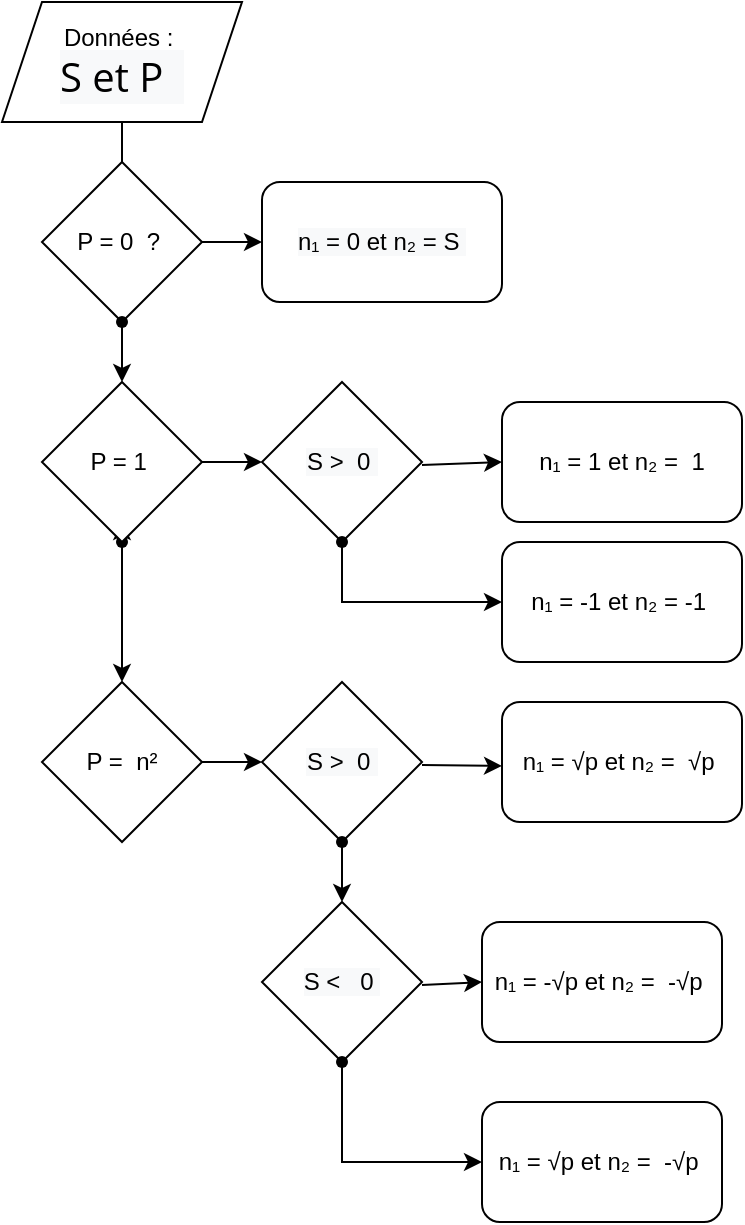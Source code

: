 <mxfile version="21.6.8" type="github">
  <diagram name="Page-1" id="oXkhcKXqqHTmxrn9fmlG">
    <mxGraphModel dx="719" dy="648" grid="1" gridSize="10" guides="1" tooltips="1" connect="1" arrows="1" fold="1" page="1" pageScale="1" pageWidth="827" pageHeight="1169" math="0" shadow="0">
      <root>
        <mxCell id="0" />
        <mxCell id="1" parent="0" />
        <mxCell id="xhGbVaQIMAE0yXhCrkGo-1" value="Données :&amp;nbsp;&lt;br style=&quot;box-sizing: content-box; -webkit-font-smoothing: antialiased; font-family: &amp;quot;Open Sans&amp;quot;, &amp;quot;VP Default&amp;quot;; font-size: 20px; background-color: rgb(248, 249, 250);&quot;&gt;&lt;span style=&quot;font-family: &amp;quot;Open Sans&amp;quot;, &amp;quot;VP Default&amp;quot;; font-size: 20px; background-color: rgb(248, 249, 250);&quot;&gt;S et P&amp;nbsp;&amp;nbsp;&lt;/span&gt;" style="shape=parallelogram;perimeter=parallelogramPerimeter;whiteSpace=wrap;html=1;fixedSize=1;" vertex="1" parent="1">
          <mxGeometry x="350" y="410" width="120" height="60" as="geometry" />
        </mxCell>
        <mxCell id="xhGbVaQIMAE0yXhCrkGo-2" value="" style="endArrow=classic;html=1;rounded=0;exitX=0.5;exitY=1;exitDx=0;exitDy=0;" edge="1" parent="1" source="xhGbVaQIMAE0yXhCrkGo-1">
          <mxGeometry width="50" height="50" relative="1" as="geometry">
            <mxPoint x="390" y="460" as="sourcePoint" />
            <mxPoint x="410" y="510" as="targetPoint" />
          </mxGeometry>
        </mxCell>
        <mxCell id="xhGbVaQIMAE0yXhCrkGo-3" value="P = 0&amp;nbsp; ?&amp;nbsp;" style="rhombus;whiteSpace=wrap;html=1;" vertex="1" parent="1">
          <mxGeometry x="370" y="490" width="80" height="80" as="geometry" />
        </mxCell>
        <mxCell id="xhGbVaQIMAE0yXhCrkGo-4" value="" style="endArrow=classic;html=1;rounded=0;exitDx=0;exitDy=0;" edge="1" parent="1" source="xhGbVaQIMAE0yXhCrkGo-7">
          <mxGeometry width="50" height="50" relative="1" as="geometry">
            <mxPoint x="400" y="710" as="sourcePoint" />
            <mxPoint x="410" y="670" as="targetPoint" />
          </mxGeometry>
        </mxCell>
        <mxCell id="xhGbVaQIMAE0yXhCrkGo-5" value="" style="endArrow=classic;html=1;rounded=0;exitX=1;exitY=0.5;exitDx=0;exitDy=0;" edge="1" parent="1" source="xhGbVaQIMAE0yXhCrkGo-3" target="xhGbVaQIMAE0yXhCrkGo-6">
          <mxGeometry width="50" height="50" relative="1" as="geometry">
            <mxPoint x="390" y="650" as="sourcePoint" />
            <mxPoint x="600" y="540" as="targetPoint" />
          </mxGeometry>
        </mxCell>
        <mxCell id="xhGbVaQIMAE0yXhCrkGo-6" value="&lt;span style=&quot;color: rgb(0, 0, 0); font-family: Helvetica, &amp;quot;VP Default&amp;quot;; font-size: 12px; font-style: normal; font-variant-ligatures: normal; font-variant-caps: normal; font-weight: 400; letter-spacing: normal; orphans: 2; text-align: center; text-indent: 0px; text-transform: none; widows: 2; word-spacing: 0px; -webkit-text-stroke-width: 0px; background-color: rgb(248, 249, 250); text-decoration-thickness: initial; text-decoration-style: initial; text-decoration-color: initial; float: none; display: inline !important;&quot;&gt;n₁ = 0 et n₂ = S&amp;nbsp;&lt;/span&gt;" style="rounded=1;whiteSpace=wrap;html=1;" vertex="1" parent="1">
          <mxGeometry x="480" y="500" width="120" height="60" as="geometry" />
        </mxCell>
        <mxCell id="xhGbVaQIMAE0yXhCrkGo-8" value="" style="endArrow=classic;html=1;rounded=0;exitX=1;exitY=0.5;exitDx=0;exitDy=0;" edge="1" parent="1" source="xhGbVaQIMAE0yXhCrkGo-7" target="xhGbVaQIMAE0yXhCrkGo-9">
          <mxGeometry width="50" height="50" relative="1" as="geometry">
            <mxPoint x="520" y="650" as="sourcePoint" />
            <mxPoint x="520" y="710" as="targetPoint" />
          </mxGeometry>
        </mxCell>
        <mxCell id="xhGbVaQIMAE0yXhCrkGo-9" value="&lt;meta charset=&quot;utf-8&quot;&gt;&lt;span style=&quot;color: rgb(0, 0, 0); font-family: Helvetica, &amp;quot;VP Default&amp;quot;; font-size: 12px; font-style: normal; font-variant-ligatures: normal; font-variant-caps: normal; font-weight: 400; letter-spacing: normal; orphans: 2; text-align: center; text-indent: 0px; text-transform: none; widows: 2; word-spacing: 0px; -webkit-text-stroke-width: 0px; background-color: rgb(248, 249, 250); text-decoration-thickness: initial; text-decoration-style: initial; text-decoration-color: initial; float: none; display: inline !important;&quot;&gt;S &amp;gt;&amp;nbsp; 0&amp;nbsp;&lt;/span&gt;" style="rhombus;whiteSpace=wrap;html=1;" vertex="1" parent="1">
          <mxGeometry x="480" y="600" width="80" height="80" as="geometry" />
        </mxCell>
        <mxCell id="xhGbVaQIMAE0yXhCrkGo-10" value="" style="shape=waypoint;sketch=0;fillStyle=solid;size=6;pointerEvents=1;points=[];fillColor=none;resizable=0;rotatable=0;perimeter=centerPerimeter;snapToPoint=1;" vertex="1" parent="1">
          <mxGeometry x="510" y="670" width="20" height="20" as="geometry" />
        </mxCell>
        <mxCell id="xhGbVaQIMAE0yXhCrkGo-13" value="" style="endArrow=classic;html=1;rounded=0;exitDx=0;exitDy=0;" edge="1" parent="1" source="xhGbVaQIMAE0yXhCrkGo-18">
          <mxGeometry width="50" height="50" relative="1" as="geometry">
            <mxPoint x="410" y="750" as="sourcePoint" />
            <mxPoint x="409.5" y="825" as="targetPoint" />
            <Array as="points">
              <mxPoint x="410" y="800" />
            </Array>
          </mxGeometry>
        </mxCell>
        <mxCell id="xhGbVaQIMAE0yXhCrkGo-14" value="n₁ = 1 et n₂ =&amp;nbsp; 1" style="rounded=1;whiteSpace=wrap;html=1;" vertex="1" parent="1">
          <mxGeometry x="600" y="610" width="120" height="60" as="geometry" />
        </mxCell>
        <mxCell id="xhGbVaQIMAE0yXhCrkGo-15" value="" style="endArrow=classic;html=1;rounded=0;exitX=1;exitY=0.5;exitDx=0;exitDy=0;entryX=0;entryY=0.5;entryDx=0;entryDy=0;" edge="1" parent="1" target="xhGbVaQIMAE0yXhCrkGo-14">
          <mxGeometry width="50" height="50" relative="1" as="geometry">
            <mxPoint x="560" y="641.5" as="sourcePoint" />
            <mxPoint x="600" y="650" as="targetPoint" />
          </mxGeometry>
        </mxCell>
        <mxCell id="xhGbVaQIMAE0yXhCrkGo-16" value="n₁ = -1 et n₂ = -1&amp;nbsp;" style="rounded=1;whiteSpace=wrap;html=1;" vertex="1" parent="1">
          <mxGeometry x="600" y="680" width="120" height="60" as="geometry" />
        </mxCell>
        <mxCell id="xhGbVaQIMAE0yXhCrkGo-17" value="" style="endArrow=classic;html=1;rounded=0;exitX=1;exitY=0.5;exitDx=0;exitDy=0;entryX=0;entryY=0.5;entryDx=0;entryDy=0;" edge="1" parent="1" target="xhGbVaQIMAE0yXhCrkGo-16">
          <mxGeometry width="50" height="50" relative="1" as="geometry">
            <mxPoint x="520" y="681.5" as="sourcePoint" />
            <mxPoint x="610" y="678.5" as="targetPoint" />
            <Array as="points">
              <mxPoint x="520" y="710" />
            </Array>
          </mxGeometry>
        </mxCell>
        <mxCell id="xhGbVaQIMAE0yXhCrkGo-19" value="" style="shape=waypoint;sketch=0;fillStyle=solid;size=6;pointerEvents=1;points=[];fillColor=none;resizable=0;rotatable=0;perimeter=centerPerimeter;snapToPoint=1;" vertex="1" parent="1">
          <mxGeometry x="400" y="670" width="20" height="20" as="geometry" />
        </mxCell>
        <mxCell id="xhGbVaQIMAE0yXhCrkGo-21" value="" style="endArrow=classic;html=1;rounded=0;exitX=1;exitY=0.5;exitDx=0;exitDy=0;" edge="1" parent="1" target="xhGbVaQIMAE0yXhCrkGo-22" source="xhGbVaQIMAE0yXhCrkGo-18">
          <mxGeometry width="50" height="50" relative="1" as="geometry">
            <mxPoint x="450" y="860" as="sourcePoint" />
            <mxPoint x="520" y="900" as="targetPoint" />
          </mxGeometry>
        </mxCell>
        <mxCell id="xhGbVaQIMAE0yXhCrkGo-22" value="&lt;meta charset=&quot;utf-8&quot;&gt;&lt;span style=&quot;color: rgb(0, 0, 0); font-family: Helvetica, &amp;quot;VP Default&amp;quot;; font-size: 12px; font-style: normal; font-variant-ligatures: normal; font-variant-caps: normal; font-weight: 400; letter-spacing: normal; orphans: 2; text-align: center; text-indent: 0px; text-transform: none; widows: 2; word-spacing: 0px; -webkit-text-stroke-width: 0px; background-color: rgb(248, 249, 250); text-decoration-thickness: initial; text-decoration-style: initial; text-decoration-color: initial; float: none; display: inline !important;&quot;&gt;S &amp;gt;&amp;nbsp; 0&amp;nbsp;&lt;/span&gt;" style="rhombus;whiteSpace=wrap;html=1;" vertex="1" parent="1">
          <mxGeometry x="480" y="750" width="80" height="80" as="geometry" />
        </mxCell>
        <mxCell id="xhGbVaQIMAE0yXhCrkGo-23" value="" style="shape=waypoint;sketch=0;fillStyle=solid;size=6;pointerEvents=1;points=[];fillColor=none;resizable=0;rotatable=0;perimeter=centerPerimeter;snapToPoint=1;" vertex="1" parent="1">
          <mxGeometry x="510" y="820" width="20" height="20" as="geometry" />
        </mxCell>
        <mxCell id="xhGbVaQIMAE0yXhCrkGo-24" value="n₁ = √p et n₂ =&amp;nbsp; √p&amp;nbsp;" style="rounded=1;whiteSpace=wrap;html=1;" vertex="1" parent="1">
          <mxGeometry x="600" y="760" width="120" height="60" as="geometry" />
        </mxCell>
        <mxCell id="xhGbVaQIMAE0yXhCrkGo-25" value="" style="endArrow=classic;html=1;rounded=0;exitX=1;exitY=0.5;exitDx=0;exitDy=0;" edge="1" parent="1">
          <mxGeometry width="50" height="50" relative="1" as="geometry">
            <mxPoint x="560" y="791.5" as="sourcePoint" />
            <mxPoint x="600" y="792" as="targetPoint" />
          </mxGeometry>
        </mxCell>
        <mxCell id="xhGbVaQIMAE0yXhCrkGo-26" value="n₁ = -√p et n₂ =&amp;nbsp; -√p&amp;nbsp;" style="rounded=1;whiteSpace=wrap;html=1;" vertex="1" parent="1">
          <mxGeometry x="590" y="870" width="120" height="60" as="geometry" />
        </mxCell>
        <mxCell id="xhGbVaQIMAE0yXhCrkGo-34" value="&lt;span style=&quot;color: rgb(0, 0, 0); font-family: Helvetica, &amp;quot;VP Default&amp;quot;; font-size: 12px; font-style: normal; font-variant-ligatures: normal; font-variant-caps: normal; font-weight: 400; letter-spacing: normal; orphans: 2; text-align: center; text-indent: 0px; text-transform: none; widows: 2; word-spacing: 0px; -webkit-text-stroke-width: 0px; background-color: rgb(248, 249, 250); text-decoration-thickness: initial; text-decoration-style: initial; text-decoration-color: initial; float: none; display: inline !important;&quot;&gt;S &amp;lt;&amp;nbsp;&amp;nbsp; 0&amp;nbsp;&lt;/span&gt;" style="rhombus;whiteSpace=wrap;html=1;" vertex="1" parent="1">
          <mxGeometry x="480" y="860" width="80" height="80" as="geometry" />
        </mxCell>
        <mxCell id="xhGbVaQIMAE0yXhCrkGo-35" value="" style="shape=waypoint;sketch=0;fillStyle=solid;size=6;pointerEvents=1;points=[];fillColor=none;resizable=0;rotatable=0;perimeter=centerPerimeter;snapToPoint=1;" vertex="1" parent="1">
          <mxGeometry x="510" y="930" width="20" height="20" as="geometry" />
        </mxCell>
        <mxCell id="xhGbVaQIMAE0yXhCrkGo-36" value="n₁ = √p et n₂ =&amp;nbsp; -√p&amp;nbsp;" style="rounded=1;whiteSpace=wrap;html=1;" vertex="1" parent="1">
          <mxGeometry x="590" y="960" width="120" height="60" as="geometry" />
        </mxCell>
        <mxCell id="xhGbVaQIMAE0yXhCrkGo-37" value="" style="endArrow=classic;html=1;rounded=0;exitX=1;exitY=0.5;exitDx=0;exitDy=0;entryX=0.5;entryY=0;entryDx=0;entryDy=0;" edge="1" parent="1" target="xhGbVaQIMAE0yXhCrkGo-34">
          <mxGeometry width="50" height="50" relative="1" as="geometry">
            <mxPoint x="520" y="830" as="sourcePoint" />
            <mxPoint x="530" y="880" as="targetPoint" />
          </mxGeometry>
        </mxCell>
        <mxCell id="xhGbVaQIMAE0yXhCrkGo-38" value="" style="endArrow=classic;html=1;rounded=0;exitX=1;exitY=0.5;exitDx=0;exitDy=0;entryX=0;entryY=0.5;entryDx=0;entryDy=0;" edge="1" parent="1" target="xhGbVaQIMAE0yXhCrkGo-26">
          <mxGeometry width="50" height="50" relative="1" as="geometry">
            <mxPoint x="560" y="901.5" as="sourcePoint" />
            <mxPoint x="650" y="898.5" as="targetPoint" />
          </mxGeometry>
        </mxCell>
        <mxCell id="xhGbVaQIMAE0yXhCrkGo-39" value="" style="endArrow=classic;html=1;rounded=0;exitX=1;exitY=0.5;exitDx=0;exitDy=0;entryX=0;entryY=0.5;entryDx=0;entryDy=0;" edge="1" parent="1" target="xhGbVaQIMAE0yXhCrkGo-36">
          <mxGeometry width="50" height="50" relative="1" as="geometry">
            <mxPoint x="520" y="941.5" as="sourcePoint" />
            <mxPoint x="610" y="938.5" as="targetPoint" />
            <Array as="points">
              <mxPoint x="520" y="990" />
            </Array>
          </mxGeometry>
        </mxCell>
        <mxCell id="xhGbVaQIMAE0yXhCrkGo-7" value="P = 1&amp;nbsp;" style="rhombus;whiteSpace=wrap;html=1;" vertex="1" parent="1">
          <mxGeometry x="370" y="600" width="80" height="80" as="geometry" />
        </mxCell>
        <mxCell id="xhGbVaQIMAE0yXhCrkGo-46" value="" style="endArrow=classic;html=1;rounded=0;exitDx=0;exitDy=0;entryX=0.5;entryY=0;entryDx=0;entryDy=0;" edge="1" parent="1" source="xhGbVaQIMAE0yXhCrkGo-47" target="xhGbVaQIMAE0yXhCrkGo-7">
          <mxGeometry width="50" height="50" relative="1" as="geometry">
            <mxPoint x="400" y="550" as="sourcePoint" />
            <mxPoint x="450" y="500" as="targetPoint" />
          </mxGeometry>
        </mxCell>
        <mxCell id="xhGbVaQIMAE0yXhCrkGo-48" value="" style="endArrow=classic;html=1;rounded=0;exitX=0.5;exitY=1;exitDx=0;exitDy=0;entryDx=0;entryDy=0;" edge="1" parent="1" source="xhGbVaQIMAE0yXhCrkGo-3" target="xhGbVaQIMAE0yXhCrkGo-47">
          <mxGeometry width="50" height="50" relative="1" as="geometry">
            <mxPoint x="410" y="570" as="sourcePoint" />
            <mxPoint x="410" y="600" as="targetPoint" />
          </mxGeometry>
        </mxCell>
        <mxCell id="xhGbVaQIMAE0yXhCrkGo-47" value="" style="shape=waypoint;sketch=0;fillStyle=solid;size=6;pointerEvents=1;points=[];fillColor=none;resizable=0;rotatable=0;perimeter=centerPerimeter;snapToPoint=1;" vertex="1" parent="1">
          <mxGeometry x="400" y="560" width="20" height="20" as="geometry" />
        </mxCell>
        <mxCell id="xhGbVaQIMAE0yXhCrkGo-49" value="" style="endArrow=classic;html=1;rounded=0;exitDx=0;exitDy=0;" edge="1" parent="1" source="xhGbVaQIMAE0yXhCrkGo-19" target="xhGbVaQIMAE0yXhCrkGo-18">
          <mxGeometry width="50" height="50" relative="1" as="geometry">
            <mxPoint x="410" y="680" as="sourcePoint" />
            <mxPoint x="409.5" y="825" as="targetPoint" />
            <Array as="points" />
          </mxGeometry>
        </mxCell>
        <mxCell id="xhGbVaQIMAE0yXhCrkGo-18" value="P =&amp;nbsp; n²" style="rhombus;whiteSpace=wrap;html=1;" vertex="1" parent="1">
          <mxGeometry x="370" y="750" width="80" height="80" as="geometry" />
        </mxCell>
      </root>
    </mxGraphModel>
  </diagram>
</mxfile>
